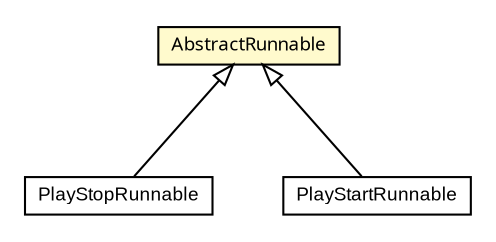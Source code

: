 #!/usr/local/bin/dot
#
# Class diagram 
# Generated by UmlGraph version 4.6 (http://www.spinellis.gr/sw/umlgraph)
#

digraph G {
	edge [fontname="arial",fontsize=10,labelfontname="arial",labelfontsize=10];
	node [fontname="arial",fontsize=10,shape=plaintext];
	// com.google.code.play.surefire.junit4.PlayStopRunnable
	c104 [label=<<table border="0" cellborder="1" cellspacing="0" cellpadding="2" port="p" href="./PlayStopRunnable.html">
		<tr><td><table border="0" cellspacing="0" cellpadding="1">
			<tr><td> PlayStopRunnable </td></tr>
		</table></td></tr>
		</table>>, fontname="arial", fontcolor="black", fontsize=9.0];
	// com.google.code.play.surefire.junit4.PlayStartRunnable
	c105 [label=<<table border="0" cellborder="1" cellspacing="0" cellpadding="2" port="p" href="./PlayStartRunnable.html">
		<tr><td><table border="0" cellspacing="0" cellpadding="1">
			<tr><td> PlayStartRunnable </td></tr>
		</table></td></tr>
		</table>>, fontname="arial", fontcolor="black", fontsize=9.0];
	// com.google.code.play.surefire.junit4.AbstractRunnable
	c108 [label=<<table border="0" cellborder="1" cellspacing="0" cellpadding="2" port="p" bgcolor="lemonChiffon" href="./AbstractRunnable.html">
		<tr><td><table border="0" cellspacing="0" cellpadding="1">
			<tr><td><font face="ariali"> AbstractRunnable </font></td></tr>
		</table></td></tr>
		</table>>, fontname="arial", fontcolor="black", fontsize=9.0];
	//com.google.code.play.surefire.junit4.PlayStopRunnable extends com.google.code.play.surefire.junit4.AbstractRunnable
	c108:p -> c104:p [dir=back,arrowtail=empty];
	//com.google.code.play.surefire.junit4.PlayStartRunnable extends com.google.code.play.surefire.junit4.AbstractRunnable
	c108:p -> c105:p [dir=back,arrowtail=empty];
}

